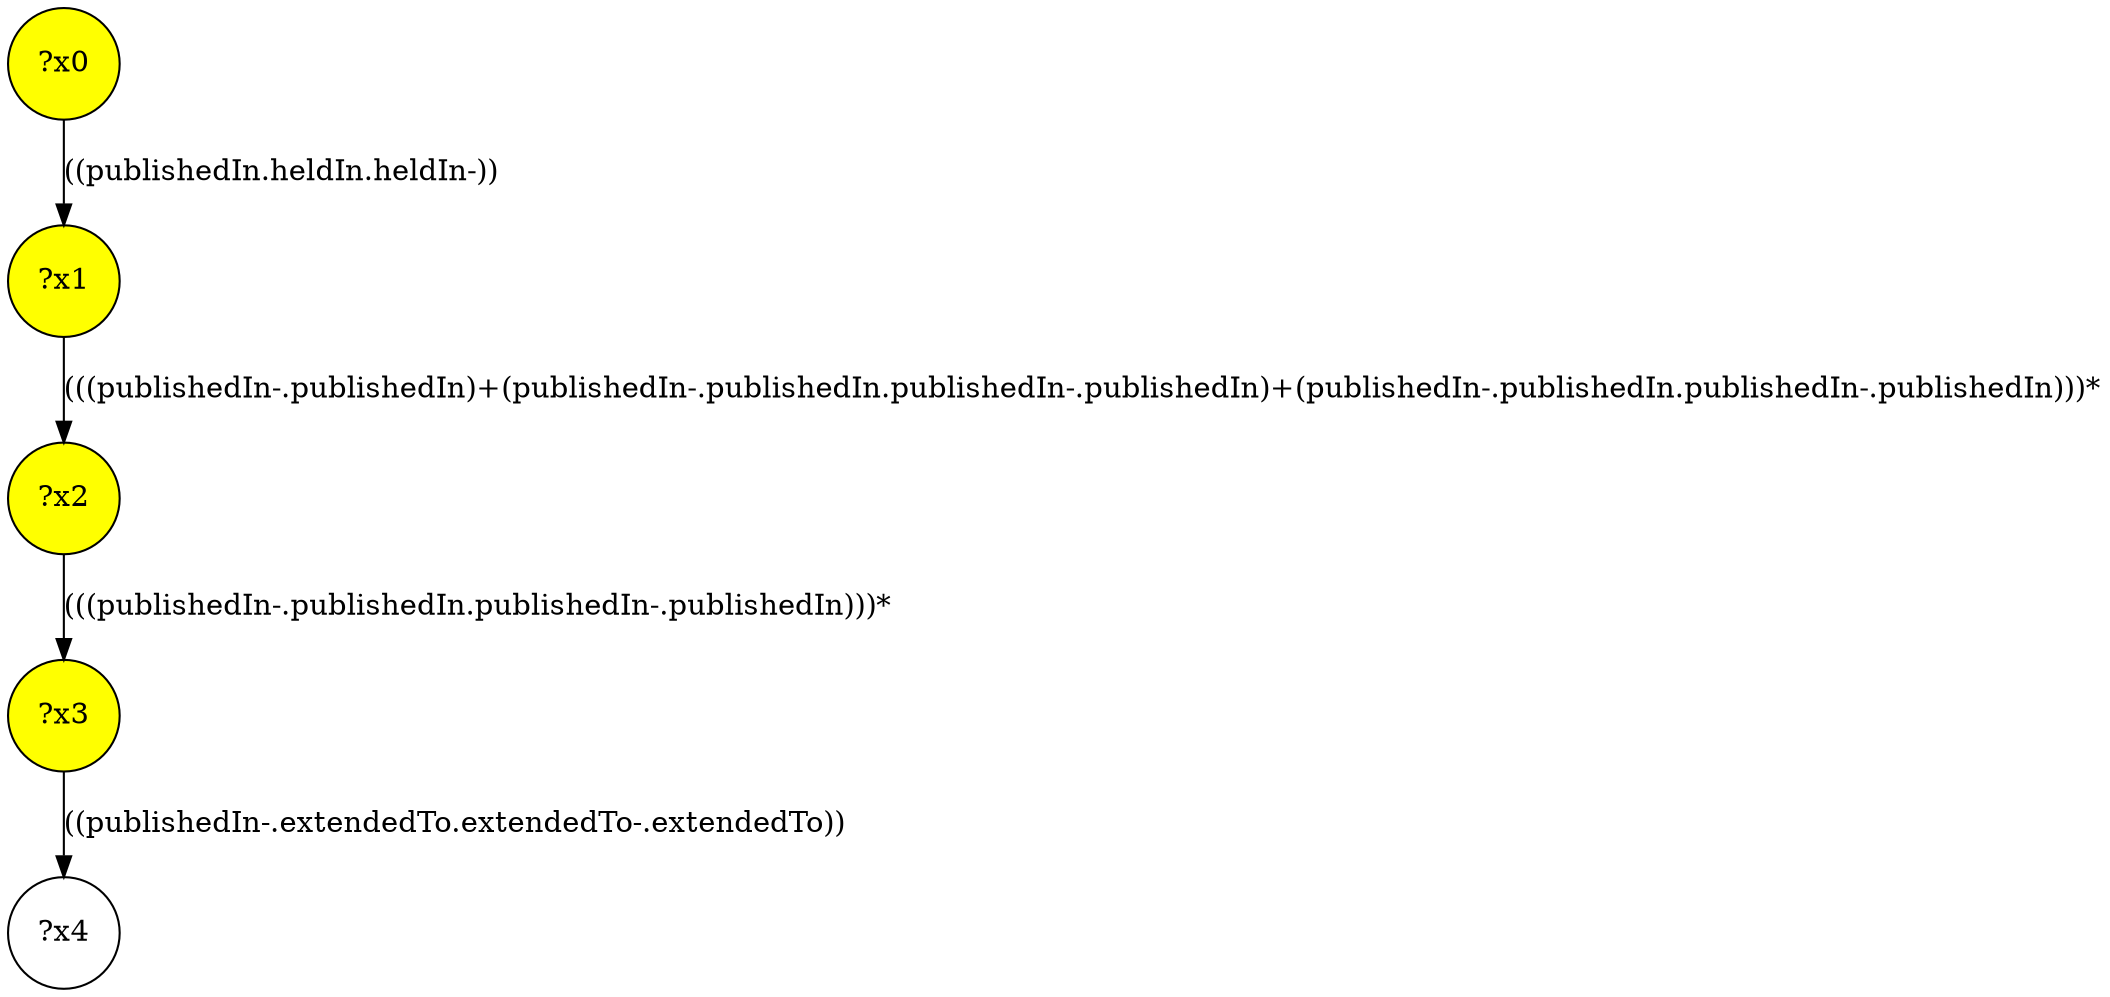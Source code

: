 digraph g {
	x2 [fillcolor="yellow", style="filled," shape=circle, label="?x2"];
	x1 [fillcolor="yellow", style="filled," shape=circle, label="?x1"];
	x0 [fillcolor="yellow", style="filled," shape=circle, label="?x0"];
	x3 [fillcolor="yellow", style="filled," shape=circle, label="?x3"];
	x0 -> x1 [label="((publishedIn.heldIn.heldIn-))"];
	x1 -> x2 [label="(((publishedIn-.publishedIn)+(publishedIn-.publishedIn.publishedIn-.publishedIn)+(publishedIn-.publishedIn.publishedIn-.publishedIn)))*"];
	x2 -> x3 [label="(((publishedIn-.publishedIn.publishedIn-.publishedIn)))*"];
	x4 [shape=circle, label="?x4"];
	x3 -> x4 [label="((publishedIn-.extendedTo.extendedTo-.extendedTo))"];
}
